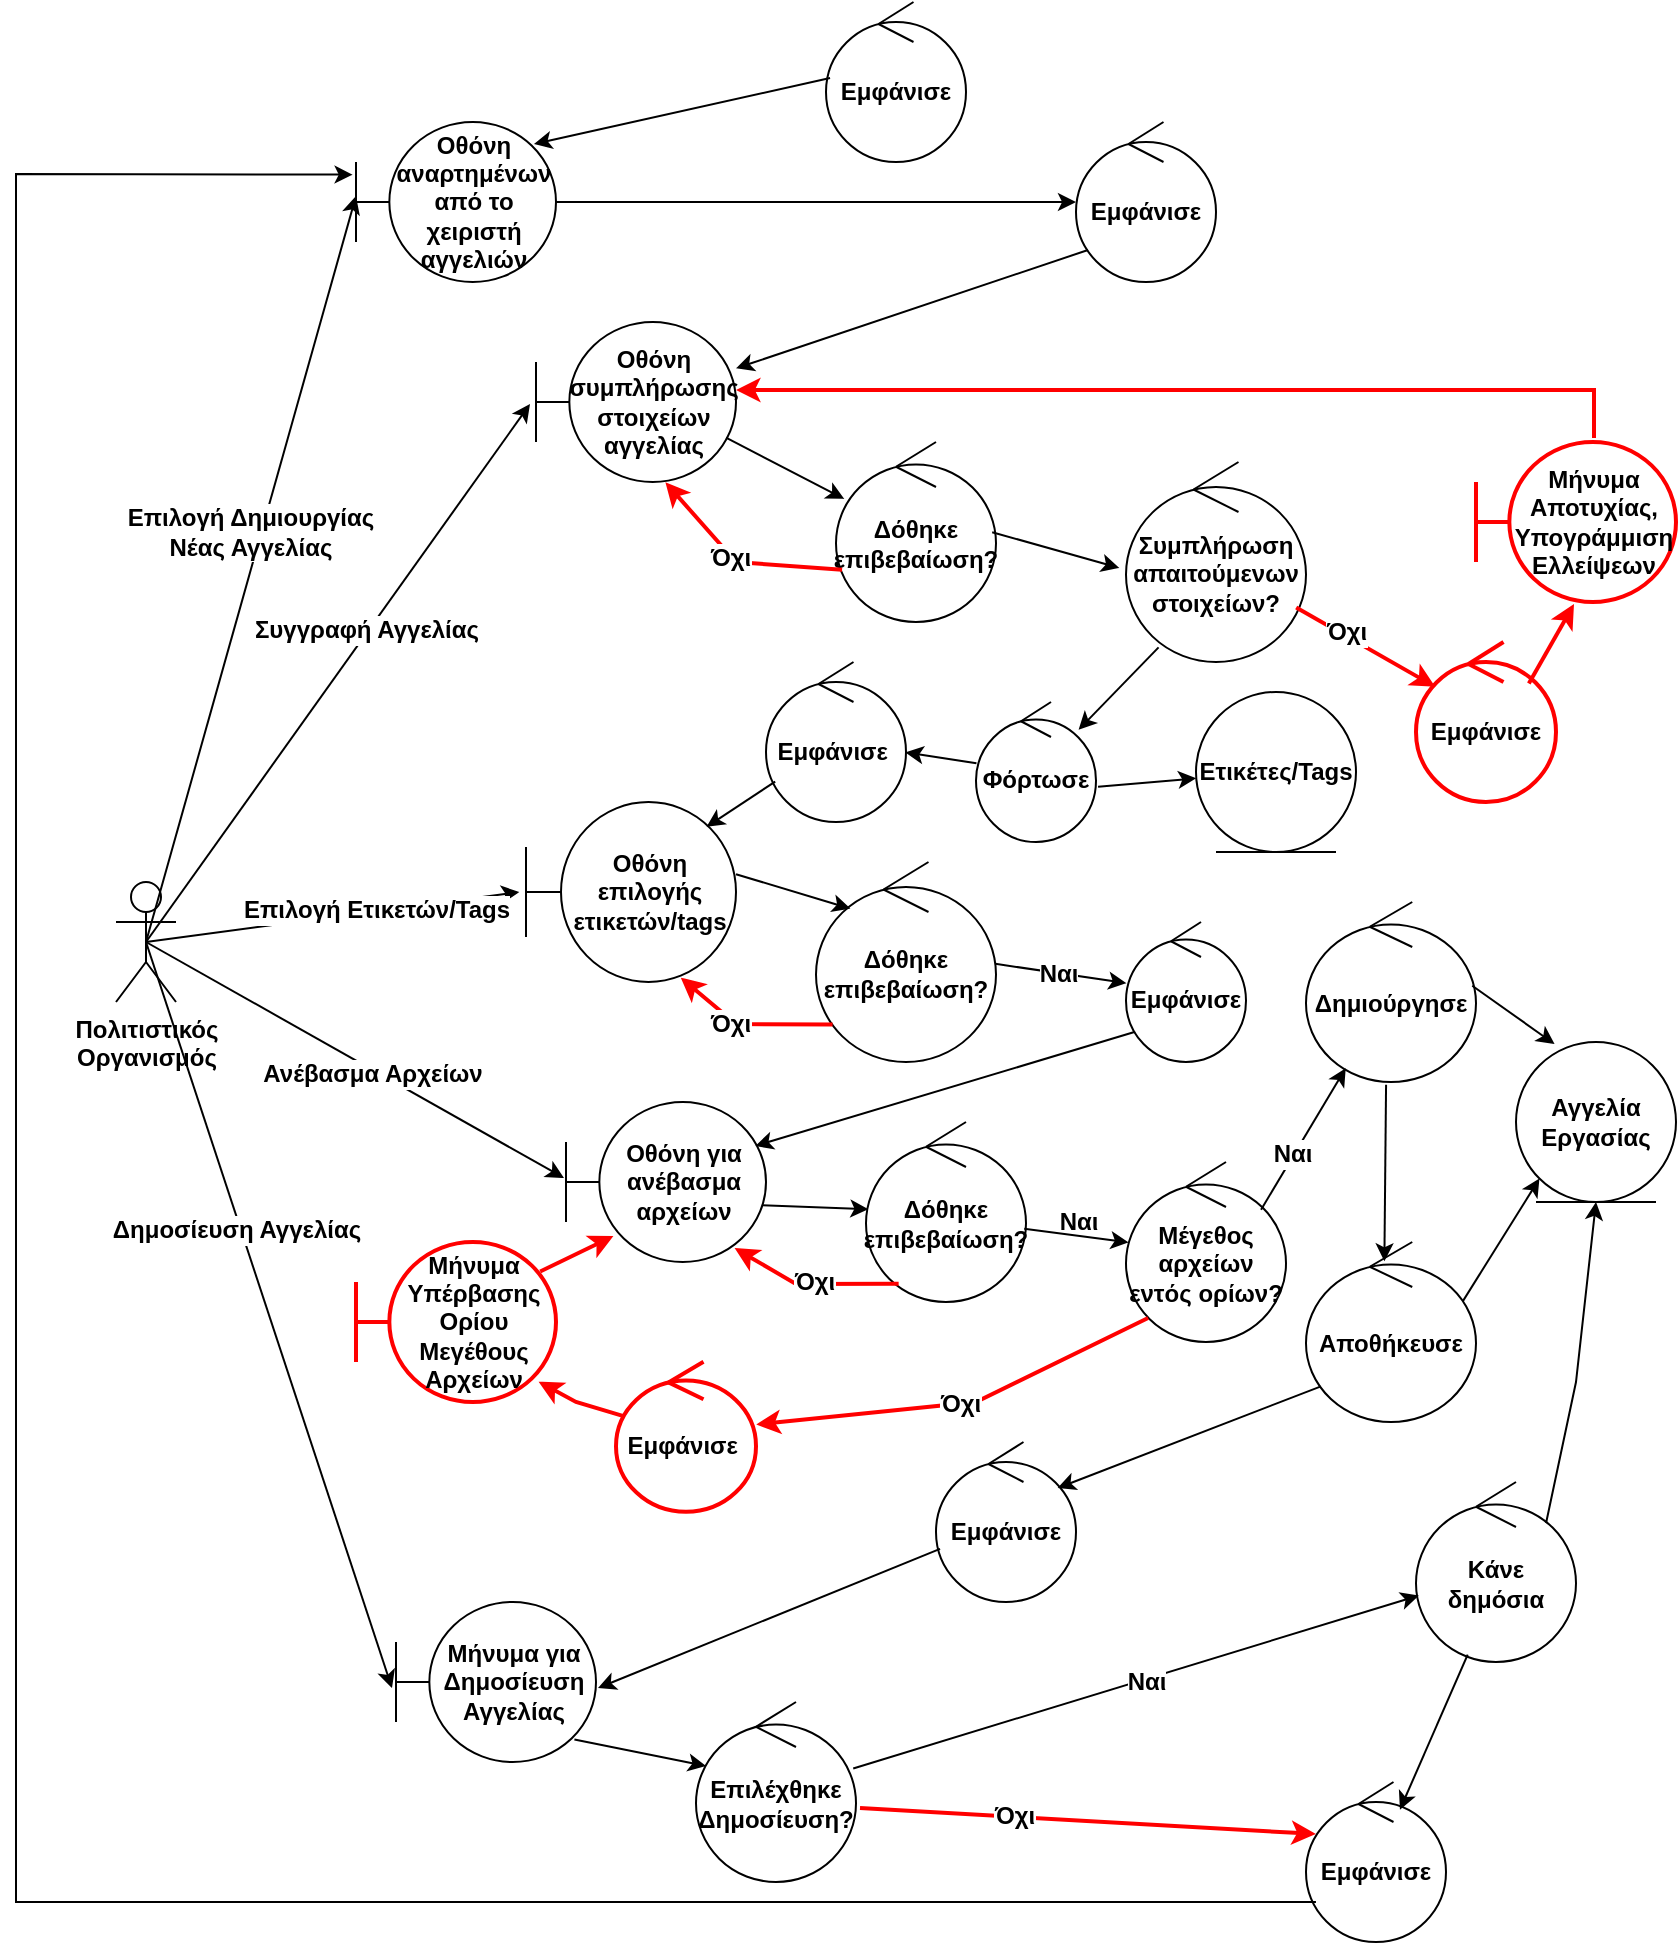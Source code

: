<mxfile version="21.2.7" type="device">
  <diagram name="Page-1" id="hE9ssMhjJrDO1SPnjomx">
    <mxGraphModel dx="1687" dy="899" grid="1" gridSize="10" guides="1" tooltips="1" connect="1" arrows="1" fold="1" page="1" pageScale="1" pageWidth="850" pageHeight="1100" math="0" shadow="0">
      <root>
        <mxCell id="0" />
        <mxCell id="1" parent="0" />
        <mxCell id="BGifTTCd_8eWKmfKLKCY-4" value="Πολιτιστικός &lt;br&gt;Οργανισμός" style="shape=umlActor;verticalLabelPosition=bottom;verticalAlign=top;html=1;outlineConnect=0;rounded=1;labelBackgroundColor=default;fontStyle=1;labelBorderColor=none;" parent="1" vertex="1">
          <mxGeometry x="59" y="450" width="30" height="60" as="geometry" />
        </mxCell>
        <mxCell id="BGifTTCd_8eWKmfKLKCY-9" value="Οθόνη αναρτημένων από το χειριστή αγγελιών" style="shape=umlBoundary;whiteSpace=wrap;html=1;rounded=1;labelBackgroundColor=none;fontStyle=1;labelBorderColor=none;" parent="1" vertex="1">
          <mxGeometry x="179" y="70" width="100" height="80" as="geometry" />
        </mxCell>
        <mxCell id="BGifTTCd_8eWKmfKLKCY-11" value="" style="endArrow=classic;html=1;rounded=1;exitX=0.5;exitY=0.5;exitDx=0;exitDy=0;exitPerimeter=0;entryX=0;entryY=0.463;entryDx=0;entryDy=0;entryPerimeter=0;labelBackgroundColor=none;fontColor=default;fontStyle=1;labelBorderColor=none;" parent="1" source="BGifTTCd_8eWKmfKLKCY-4" target="BGifTTCd_8eWKmfKLKCY-9" edge="1">
          <mxGeometry width="50" height="50" relative="1" as="geometry">
            <mxPoint x="679" y="350" as="sourcePoint" />
            <mxPoint x="729" y="300" as="targetPoint" />
          </mxGeometry>
        </mxCell>
        <mxCell id="BGifTTCd_8eWKmfKLKCY-17" value="&lt;span style=&quot;font-size: 12px;&quot;&gt;Επιλογή Δημιουργίας&lt;br&gt;Νέας Αγγελίας&lt;br&gt;&lt;/span&gt;" style="edgeLabel;html=1;align=center;verticalAlign=middle;resizable=0;points=[];rounded=1;labelBackgroundColor=default;fontStyle=1;labelBorderColor=none;" parent="BGifTTCd_8eWKmfKLKCY-11" vertex="1" connectable="0">
          <mxGeometry x="0.135" y="2" relative="1" as="geometry">
            <mxPoint x="-6" y="7" as="offset" />
          </mxGeometry>
        </mxCell>
        <mxCell id="BGifTTCd_8eWKmfKLKCY-12" value="Εμφάνισε" style="ellipse;shape=umlControl;whiteSpace=wrap;html=1;rounded=1;labelBackgroundColor=none;fontStyle=1;labelBorderColor=none;" parent="1" vertex="1">
          <mxGeometry x="414" y="10" width="70" height="80" as="geometry" />
        </mxCell>
        <mxCell id="BGifTTCd_8eWKmfKLKCY-13" value="" style="endArrow=classic;html=1;rounded=1;exitX=0.029;exitY=0.475;exitDx=0;exitDy=0;exitPerimeter=0;labelBackgroundColor=none;fontColor=default;fontStyle=1;labelBorderColor=none;entryX=0.89;entryY=0.138;entryDx=0;entryDy=0;entryPerimeter=0;" parent="1" source="BGifTTCd_8eWKmfKLKCY-12" edge="1" target="BGifTTCd_8eWKmfKLKCY-9">
          <mxGeometry width="50" height="50" relative="1" as="geometry">
            <mxPoint x="819" y="390" as="sourcePoint" />
            <mxPoint x="419" y="110" as="targetPoint" />
          </mxGeometry>
        </mxCell>
        <mxCell id="BGifTTCd_8eWKmfKLKCY-18" value="Εμφάνισε" style="ellipse;shape=umlControl;whiteSpace=wrap;html=1;rounded=1;labelBackgroundColor=none;fontStyle=1;labelBorderColor=none;" parent="1" vertex="1">
          <mxGeometry x="539" y="70" width="70" height="80" as="geometry" />
        </mxCell>
        <mxCell id="BGifTTCd_8eWKmfKLKCY-19" value="" style="endArrow=classic;html=1;rounded=1;labelBackgroundColor=none;fontColor=default;fontStyle=1;labelBorderColor=none;" parent="1" source="BGifTTCd_8eWKmfKLKCY-9" target="BGifTTCd_8eWKmfKLKCY-18" edge="1">
          <mxGeometry width="50" height="50" relative="1" as="geometry">
            <mxPoint x="749" y="360" as="sourcePoint" />
            <mxPoint x="799" y="310" as="targetPoint" />
          </mxGeometry>
        </mxCell>
        <mxCell id="BGifTTCd_8eWKmfKLKCY-20" value="Οθόνη συμπλήρωσης στοιχείων αγγελίας" style="shape=umlBoundary;whiteSpace=wrap;html=1;rounded=1;labelBackgroundColor=none;fontStyle=1;labelBorderColor=none;" parent="1" vertex="1">
          <mxGeometry x="269" y="170" width="100" height="80" as="geometry" />
        </mxCell>
        <mxCell id="BGifTTCd_8eWKmfKLKCY-21" value="" style="endArrow=classic;html=1;rounded=1;exitX=0.086;exitY=0.8;exitDx=0;exitDy=0;exitPerimeter=0;labelBackgroundColor=none;fontColor=default;fontStyle=1;labelBorderColor=none;" parent="1" source="BGifTTCd_8eWKmfKLKCY-18" target="BGifTTCd_8eWKmfKLKCY-20" edge="1">
          <mxGeometry width="50" height="50" relative="1" as="geometry">
            <mxPoint x="689" y="340" as="sourcePoint" />
            <mxPoint x="739" y="290" as="targetPoint" />
          </mxGeometry>
        </mxCell>
        <mxCell id="BGifTTCd_8eWKmfKLKCY-23" value="" style="endArrow=classic;html=1;rounded=1;exitX=0.5;exitY=0.5;exitDx=0;exitDy=0;exitPerimeter=0;entryX=-0.03;entryY=0.513;entryDx=0;entryDy=0;entryPerimeter=0;labelBackgroundColor=none;fontColor=default;fontStyle=1;labelBorderColor=none;" parent="1" source="BGifTTCd_8eWKmfKLKCY-4" target="BGifTTCd_8eWKmfKLKCY-20" edge="1">
          <mxGeometry width="50" height="50" relative="1" as="geometry">
            <mxPoint x="689" y="340" as="sourcePoint" />
            <mxPoint x="739" y="290" as="targetPoint" />
          </mxGeometry>
        </mxCell>
        <mxCell id="BGifTTCd_8eWKmfKLKCY-24" value="&lt;font style=&quot;font-size: 12px;&quot;&gt;Συγγραφή Αγγελίας&lt;/font&gt;" style="edgeLabel;html=1;align=center;verticalAlign=middle;resizable=0;points=[];rounded=1;labelBackgroundColor=default;fontStyle=1;labelBorderColor=none;" parent="BGifTTCd_8eWKmfKLKCY-23" vertex="1" connectable="0">
          <mxGeometry x="0.157" y="2" relative="1" as="geometry">
            <mxPoint as="offset" />
          </mxGeometry>
        </mxCell>
        <mxCell id="BGifTTCd_8eWKmfKLKCY-26" value="Οθόνη επιλογής ετικετών/tags" style="shape=umlBoundary;whiteSpace=wrap;html=1;rounded=1;labelBackgroundColor=none;fontStyle=1;labelBorderColor=none;" parent="1" vertex="1">
          <mxGeometry x="264" y="410" width="105" height="90" as="geometry" />
        </mxCell>
        <mxCell id="BGifTTCd_8eWKmfKLKCY-28" value="" style="endArrow=classic;html=1;rounded=1;labelBackgroundColor=none;fontColor=default;fontStyle=1;labelBorderColor=none;entryX=0.855;entryY=0.198;entryDx=0;entryDy=0;entryPerimeter=0;exitX=0.181;exitY=0.927;exitDx=0;exitDy=0;exitPerimeter=0;" parent="1" source="BGifTTCd_8eWKmfKLKCY-31" target="zKwYNfhKX217E5rTL9SB-1" edge="1">
          <mxGeometry width="50" height="50" relative="1" as="geometry">
            <mxPoint x="629" y="340" as="sourcePoint" />
            <mxPoint x="589" y="300" as="targetPoint" />
          </mxGeometry>
        </mxCell>
        <mxCell id="BGifTTCd_8eWKmfKLKCY-29" value="" style="endArrow=classic;html=1;rounded=1;entryX=-0.032;entryY=0.5;entryDx=0;entryDy=0;entryPerimeter=0;exitX=0.5;exitY=0.5;exitDx=0;exitDy=0;exitPerimeter=0;labelBackgroundColor=none;fontColor=default;fontStyle=1;labelBorderColor=none;" parent="1" source="BGifTTCd_8eWKmfKLKCY-4" target="BGifTTCd_8eWKmfKLKCY-26" edge="1">
          <mxGeometry width="50" height="50" relative="1" as="geometry">
            <mxPoint x="369" y="550" as="sourcePoint" />
            <mxPoint x="419" y="500" as="targetPoint" />
          </mxGeometry>
        </mxCell>
        <mxCell id="BGifTTCd_8eWKmfKLKCY-30" value="&lt;font style=&quot;font-size: 12px;&quot;&gt;Επιλογή Ετικετών/Tags&lt;/font&gt;" style="edgeLabel;html=1;align=center;verticalAlign=middle;resizable=0;points=[];rounded=1;labelBackgroundColor=default;fontStyle=1;labelBorderColor=none;" parent="BGifTTCd_8eWKmfKLKCY-29" vertex="1" connectable="0">
          <mxGeometry x="0.233" y="1" relative="1" as="geometry">
            <mxPoint as="offset" />
          </mxGeometry>
        </mxCell>
        <mxCell id="BGifTTCd_8eWKmfKLKCY-31" value="Συμπλήρωση απαιτούμενων στοιχείων?" style="ellipse;shape=umlControl;whiteSpace=wrap;html=1;rounded=1;labelBackgroundColor=none;fontStyle=1;labelBorderColor=none;" parent="1" vertex="1">
          <mxGeometry x="564" y="240" width="90" height="100" as="geometry" />
        </mxCell>
        <mxCell id="BGifTTCd_8eWKmfKLKCY-33" value="Οθόνη για ανέβασμα αρχείων" style="shape=umlBoundary;whiteSpace=wrap;html=1;rounded=1;labelBackgroundColor=none;fontStyle=1;labelBorderColor=none;" parent="1" vertex="1">
          <mxGeometry x="284" y="560" width="100" height="80" as="geometry" />
        </mxCell>
        <mxCell id="BGifTTCd_8eWKmfKLKCY-34" value="" style="endArrow=classic;html=1;rounded=1;labelBackgroundColor=none;fontColor=default;fontStyle=1;labelBorderColor=none;exitX=0.996;exitY=0.509;exitDx=0;exitDy=0;exitPerimeter=0;" parent="1" source="7gwhC9eJO-pZnRwxFZpX-6" target="BGifTTCd_8eWKmfKLKCY-38" edge="1">
          <mxGeometry width="50" height="50" relative="1" as="geometry">
            <mxPoint x="629" y="480" as="sourcePoint" />
            <mxPoint x="509" y="480" as="targetPoint" />
          </mxGeometry>
        </mxCell>
        <mxCell id="BGifTTCd_8eWKmfKLKCY-35" value="&lt;font style=&quot;font-size: 12px;&quot;&gt;Ναι&lt;/font&gt;" style="edgeLabel;html=1;align=center;verticalAlign=middle;resizable=0;points=[];rounded=1;labelBackgroundColor=default;fontStyle=1;labelBorderColor=none;" parent="BGifTTCd_8eWKmfKLKCY-34" vertex="1" connectable="0">
          <mxGeometry x="-0.283" y="-2" relative="1" as="geometry">
            <mxPoint x="8" y="-1" as="offset" />
          </mxGeometry>
        </mxCell>
        <mxCell id="BGifTTCd_8eWKmfKLKCY-36" value="" style="endArrow=classic;html=1;rounded=1;entryX=-0.01;entryY=0.475;entryDx=0;entryDy=0;entryPerimeter=0;exitX=0.5;exitY=0.5;exitDx=0;exitDy=0;exitPerimeter=0;labelBackgroundColor=none;fontColor=default;fontStyle=1;labelBorderColor=none;" parent="1" source="BGifTTCd_8eWKmfKLKCY-4" target="BGifTTCd_8eWKmfKLKCY-33" edge="1">
          <mxGeometry width="50" height="50" relative="1" as="geometry">
            <mxPoint x="79" y="370" as="sourcePoint" />
            <mxPoint x="419" y="380" as="targetPoint" />
          </mxGeometry>
        </mxCell>
        <mxCell id="BGifTTCd_8eWKmfKLKCY-37" value="&lt;font style=&quot;font-size: 12px;&quot;&gt;Ανέβασμα Αρχείων&lt;/font&gt;" style="edgeLabel;html=1;align=center;verticalAlign=middle;resizable=0;points=[];rounded=1;labelBackgroundColor=default;fontStyle=1;labelBorderColor=none;" parent="BGifTTCd_8eWKmfKLKCY-36" vertex="1" connectable="0">
          <mxGeometry x="0.092" y="-2" relative="1" as="geometry">
            <mxPoint as="offset" />
          </mxGeometry>
        </mxCell>
        <mxCell id="BGifTTCd_8eWKmfKLKCY-38" value="Εμφάνισε" style="ellipse;shape=umlControl;whiteSpace=wrap;html=1;rounded=1;labelBackgroundColor=none;fontStyle=1;labelBorderColor=none;" parent="1" vertex="1">
          <mxGeometry x="564" y="470" width="60" height="70" as="geometry" />
        </mxCell>
        <mxCell id="BGifTTCd_8eWKmfKLKCY-39" value="" style="endArrow=classic;html=1;rounded=1;exitX=0.077;exitY=0.784;exitDx=0;exitDy=0;exitPerimeter=0;entryX=0.946;entryY=0.275;entryDx=0;entryDy=0;entryPerimeter=0;labelBackgroundColor=none;fontColor=default;fontStyle=1;labelBorderColor=none;" parent="1" source="BGifTTCd_8eWKmfKLKCY-38" target="BGifTTCd_8eWKmfKLKCY-33" edge="1">
          <mxGeometry width="50" height="50" relative="1" as="geometry">
            <mxPoint x="369" y="440" as="sourcePoint" />
            <mxPoint x="419" y="390" as="targetPoint" />
          </mxGeometry>
        </mxCell>
        <mxCell id="BGifTTCd_8eWKmfKLKCY-40" value="Εμφάνισε&amp;nbsp;" style="ellipse;shape=umlControl;whiteSpace=wrap;html=1;rounded=1;labelBackgroundColor=none;fontStyle=1;labelBorderColor=none;" parent="1" vertex="1">
          <mxGeometry x="384" y="340" width="70" height="80" as="geometry" />
        </mxCell>
        <mxCell id="BGifTTCd_8eWKmfKLKCY-41" value="" style="endArrow=classic;html=1;rounded=1;entryX=0.86;entryY=0.138;entryDx=0;entryDy=0;entryPerimeter=0;labelBackgroundColor=none;fontColor=default;fontStyle=1;labelBorderColor=none;" parent="1" source="BGifTTCd_8eWKmfKLKCY-40" target="BGifTTCd_8eWKmfKLKCY-26" edge="1">
          <mxGeometry width="50" height="50" relative="1" as="geometry">
            <mxPoint x="369" y="440" as="sourcePoint" />
            <mxPoint x="419" y="390" as="targetPoint" />
          </mxGeometry>
        </mxCell>
        <mxCell id="BGifTTCd_8eWKmfKLKCY-42" value="Μέγεθος αρχείων εντός ορίων?" style="ellipse;shape=umlControl;whiteSpace=wrap;html=1;rounded=1;labelBackgroundColor=none;fontStyle=1;labelBorderColor=none;" parent="1" vertex="1">
          <mxGeometry x="564" y="590" width="80" height="90" as="geometry" />
        </mxCell>
        <mxCell id="BGifTTCd_8eWKmfKLKCY-44" value="" style="endArrow=classic;html=1;rounded=1;exitX=0.981;exitY=0.645;exitDx=0;exitDy=0;exitPerimeter=0;labelBackgroundColor=none;fontColor=default;fontStyle=1;labelBorderColor=none;entryX=0.015;entryY=0.485;entryDx=0;entryDy=0;entryPerimeter=0;" parent="1" source="BGifTTCd_8eWKmfKLKCY-33" target="7gwhC9eJO-pZnRwxFZpX-12" edge="1">
          <mxGeometry width="50" height="50" relative="1" as="geometry">
            <mxPoint x="369" y="520" as="sourcePoint" />
            <mxPoint x="435" y="609" as="targetPoint" />
          </mxGeometry>
        </mxCell>
        <mxCell id="BGifTTCd_8eWKmfKLKCY-46" value="&lt;font style=&quot;font-size: 12px;&quot;&gt;Αγγελία Εργασίας&lt;/font&gt;" style="ellipse;shape=umlEntity;whiteSpace=wrap;html=1;fontFamily=Helvetica;fontSize=11;rounded=1;labelBackgroundColor=none;fontStyle=1;labelBorderColor=none;" parent="1" vertex="1">
          <mxGeometry x="759" y="530" width="80" height="80" as="geometry" />
        </mxCell>
        <mxCell id="BGifTTCd_8eWKmfKLKCY-47" value="" style="endArrow=classic;html=1;rounded=1;exitX=0.471;exitY=1.015;exitDx=0;exitDy=0;exitPerimeter=0;labelBackgroundColor=none;fontColor=default;fontStyle=1;labelBorderColor=none;entryX=0.461;entryY=0.107;entryDx=0;entryDy=0;entryPerimeter=0;" parent="1" source="BGifTTCd_8eWKmfKLKCY-49" target="7gwhC9eJO-pZnRwxFZpX-19" edge="1">
          <mxGeometry width="50" height="50" relative="1" as="geometry">
            <mxPoint x="634" y="655" as="sourcePoint" />
            <mxPoint x="737" y="650" as="targetPoint" />
          </mxGeometry>
        </mxCell>
        <mxCell id="BGifTTCd_8eWKmfKLKCY-49" value="Δημιούργησε" style="ellipse;shape=umlControl;whiteSpace=wrap;html=1;rounded=1;labelBackgroundColor=none;fontStyle=1;labelBorderColor=none;" parent="1" vertex="1">
          <mxGeometry x="654" y="460" width="85" height="90" as="geometry" />
        </mxCell>
        <mxCell id="BGifTTCd_8eWKmfKLKCY-50" value="" style="endArrow=classic;html=1;rounded=1;exitX=0.844;exitY=0.265;exitDx=0;exitDy=0;exitPerimeter=0;labelBackgroundColor=none;fontColor=default;fontStyle=1;labelBorderColor=none;" parent="1" source="BGifTTCd_8eWKmfKLKCY-42" target="BGifTTCd_8eWKmfKLKCY-49" edge="1">
          <mxGeometry width="50" height="50" relative="1" as="geometry">
            <mxPoint x="697.37" y="600" as="sourcePoint" />
            <mxPoint x="747.37" y="550" as="targetPoint" />
          </mxGeometry>
        </mxCell>
        <mxCell id="BGifTTCd_8eWKmfKLKCY-51" value="Εμφάνισε" style="ellipse;shape=umlControl;whiteSpace=wrap;html=1;rounded=1;labelBackgroundColor=none;fontStyle=1;labelBorderColor=none;" parent="1" vertex="1">
          <mxGeometry x="469" y="730" width="70" height="80" as="geometry" />
        </mxCell>
        <mxCell id="BGifTTCd_8eWKmfKLKCY-52" value="Μήνυμα για Δημοσίευση Αγγελίας" style="shape=umlBoundary;whiteSpace=wrap;html=1;rounded=1;labelBackgroundColor=none;fontStyle=1;labelBorderColor=none;" parent="1" vertex="1">
          <mxGeometry x="199" y="810" width="100" height="80" as="geometry" />
        </mxCell>
        <mxCell id="BGifTTCd_8eWKmfKLKCY-54" value="" style="endArrow=classic;html=1;rounded=1;entryX=1.01;entryY=0.538;entryDx=0;entryDy=0;entryPerimeter=0;labelBackgroundColor=none;fontColor=default;fontStyle=1;labelBorderColor=none;" parent="1" source="BGifTTCd_8eWKmfKLKCY-51" target="BGifTTCd_8eWKmfKLKCY-52" edge="1">
          <mxGeometry width="50" height="50" relative="1" as="geometry">
            <mxPoint x="369" y="750" as="sourcePoint" />
            <mxPoint x="419" y="700" as="targetPoint" />
          </mxGeometry>
        </mxCell>
        <mxCell id="BGifTTCd_8eWKmfKLKCY-55" value="" style="endArrow=classic;html=1;rounded=1;exitX=0.5;exitY=0.5;exitDx=0;exitDy=0;exitPerimeter=0;entryX=-0.02;entryY=0.538;entryDx=0;entryDy=0;entryPerimeter=0;labelBackgroundColor=none;fontColor=default;fontStyle=1;labelBorderColor=none;" parent="1" source="BGifTTCd_8eWKmfKLKCY-4" target="BGifTTCd_8eWKmfKLKCY-52" edge="1">
          <mxGeometry width="50" height="50" relative="1" as="geometry">
            <mxPoint x="369" y="700" as="sourcePoint" />
            <mxPoint x="419" y="650" as="targetPoint" />
          </mxGeometry>
        </mxCell>
        <mxCell id="BGifTTCd_8eWKmfKLKCY-56" value="&lt;font style=&quot;font-size: 12px;&quot;&gt;Δημοσίευση Αγγελίας&lt;/font&gt;" style="edgeLabel;html=1;align=center;verticalAlign=middle;resizable=0;points=[];rounded=1;labelBackgroundColor=default;fontStyle=1;labelBorderColor=none;" parent="BGifTTCd_8eWKmfKLKCY-55" vertex="1" connectable="0">
          <mxGeometry x="0.157" y="-2" relative="1" as="geometry">
            <mxPoint x="-24" y="-72" as="offset" />
          </mxGeometry>
        </mxCell>
        <mxCell id="BGifTTCd_8eWKmfKLKCY-57" value="Επιλέχθηκε Δημοσίευση?" style="ellipse;shape=umlControl;whiteSpace=wrap;html=1;rounded=1;labelBackgroundColor=none;fontStyle=1;labelBorderColor=none;" parent="1" vertex="1">
          <mxGeometry x="349" y="860" width="80" height="90" as="geometry" />
        </mxCell>
        <mxCell id="BGifTTCd_8eWKmfKLKCY-58" value="" style="endArrow=classic;html=1;rounded=1;exitX=0.892;exitY=0.86;exitDx=0;exitDy=0;exitPerimeter=0;entryX=0.063;entryY=0.356;entryDx=0;entryDy=0;entryPerimeter=0;labelBackgroundColor=none;fontColor=default;fontStyle=1;labelBorderColor=none;" parent="1" source="BGifTTCd_8eWKmfKLKCY-52" target="BGifTTCd_8eWKmfKLKCY-57" edge="1">
          <mxGeometry width="50" height="50" relative="1" as="geometry">
            <mxPoint x="369" y="840" as="sourcePoint" />
            <mxPoint x="419" y="790" as="targetPoint" />
          </mxGeometry>
        </mxCell>
        <mxCell id="BGifTTCd_8eWKmfKLKCY-59" value="Κάνε δημόσια" style="ellipse;shape=umlControl;whiteSpace=wrap;html=1;rounded=1;labelBackgroundColor=none;fontStyle=1;labelBorderColor=none;" parent="1" vertex="1">
          <mxGeometry x="709" y="750" width="80" height="90" as="geometry" />
        </mxCell>
        <mxCell id="BGifTTCd_8eWKmfKLKCY-60" value="" style="endArrow=classic;html=1;rounded=1;labelBackgroundColor=none;fontColor=default;fontStyle=1;labelBorderColor=none;" parent="1" source="BGifTTCd_8eWKmfKLKCY-57" target="BGifTTCd_8eWKmfKLKCY-59" edge="1">
          <mxGeometry width="50" height="50" relative="1" as="geometry">
            <mxPoint x="369" y="820" as="sourcePoint" />
            <mxPoint x="419" y="770" as="targetPoint" />
          </mxGeometry>
        </mxCell>
        <mxCell id="BGifTTCd_8eWKmfKLKCY-62" value="&lt;font style=&quot;font-size: 12px;&quot;&gt;Ναι&lt;/font&gt;" style="edgeLabel;html=1;align=center;verticalAlign=middle;resizable=0;points=[];rounded=1;labelBackgroundColor=default;fontStyle=1;labelBorderColor=none;" parent="BGifTTCd_8eWKmfKLKCY-60" vertex="1" connectable="0">
          <mxGeometry x="-0.491" relative="1" as="geometry">
            <mxPoint x="74" y="-21" as="offset" />
          </mxGeometry>
        </mxCell>
        <mxCell id="BGifTTCd_8eWKmfKLKCY-64" value="Εμφάνισε" style="ellipse;shape=umlControl;whiteSpace=wrap;html=1;rounded=1;labelBackgroundColor=none;fontStyle=1;labelBorderColor=none;" parent="1" vertex="1">
          <mxGeometry x="654" y="900" width="70" height="80" as="geometry" />
        </mxCell>
        <mxCell id="BGifTTCd_8eWKmfKLKCY-65" value="" style="endArrow=classic;html=1;rounded=1;exitX=0.323;exitY=0.959;exitDx=0;exitDy=0;exitPerimeter=0;labelBackgroundColor=none;fontColor=default;fontStyle=1;labelBorderColor=none;entryX=0.671;entryY=0.173;entryDx=0;entryDy=0;entryPerimeter=0;" parent="1" source="BGifTTCd_8eWKmfKLKCY-59" target="BGifTTCd_8eWKmfKLKCY-64" edge="1">
          <mxGeometry width="50" height="50" relative="1" as="geometry">
            <mxPoint x="369" y="930" as="sourcePoint" />
            <mxPoint x="419" y="880" as="targetPoint" />
          </mxGeometry>
        </mxCell>
        <mxCell id="BGifTTCd_8eWKmfKLKCY-68" value="Εμφάνισε" style="ellipse;shape=umlControl;whiteSpace=wrap;html=1;rounded=1;labelBackgroundColor=none;fontStyle=1;labelBorderColor=none;strokeColor=#FF0000;strokeWidth=2;" parent="1" vertex="1">
          <mxGeometry x="709" y="330" width="70" height="80" as="geometry" />
        </mxCell>
        <mxCell id="BGifTTCd_8eWKmfKLKCY-73" style="edgeStyle=orthogonalEdgeStyle;rounded=0;orthogonalLoop=1;jettySize=auto;html=1;entryX=1;entryY=0.425;entryDx=0;entryDy=0;entryPerimeter=0;strokeWidth=2;labelBackgroundColor=none;fontColor=default;fontStyle=1;labelBorderColor=none;exitX=0.59;exitY=-0.025;exitDx=0;exitDy=0;exitPerimeter=0;strokeColor=#FF0000;" parent="1" source="BGifTTCd_8eWKmfKLKCY-69" target="BGifTTCd_8eWKmfKLKCY-20" edge="1">
          <mxGeometry relative="1" as="geometry">
            <Array as="points">
              <mxPoint x="798" y="204" />
            </Array>
          </mxGeometry>
        </mxCell>
        <mxCell id="BGifTTCd_8eWKmfKLKCY-69" value="Μήνυμα Αποτυχίας, Υπογράμμιση Ελλείψεων" style="shape=umlBoundary;whiteSpace=wrap;html=1;rounded=1;labelBackgroundColor=none;fontStyle=1;labelBorderColor=none;strokeWidth=2;strokeColor=#FF0000;" parent="1" vertex="1">
          <mxGeometry x="739" y="230" width="100" height="80" as="geometry" />
        </mxCell>
        <mxCell id="BGifTTCd_8eWKmfKLKCY-70" value="" style="endArrow=classic;html=1;rounded=1;entryX=0.137;entryY=0.28;entryDx=0;entryDy=0;entryPerimeter=0;labelBackgroundColor=none;fontColor=default;fontStyle=1;labelBorderColor=none;strokeColor=#FF0000;strokeWidth=2;" parent="1" source="BGifTTCd_8eWKmfKLKCY-31" target="BGifTTCd_8eWKmfKLKCY-68" edge="1">
          <mxGeometry width="50" height="50" relative="1" as="geometry">
            <mxPoint x="723" y="454" as="sourcePoint" />
            <mxPoint x="419" y="410" as="targetPoint" />
          </mxGeometry>
        </mxCell>
        <mxCell id="BGifTTCd_8eWKmfKLKCY-72" value="&lt;font style=&quot;font-size: 12px;&quot;&gt;Όχι&lt;/font&gt;" style="edgeLabel;html=1;align=center;verticalAlign=middle;resizable=0;points=[];rounded=1;labelBackgroundColor=default;fontStyle=1;labelBorderColor=none;" parent="BGifTTCd_8eWKmfKLKCY-70" vertex="1" connectable="0">
          <mxGeometry x="-0.32" y="2" relative="1" as="geometry">
            <mxPoint as="offset" />
          </mxGeometry>
        </mxCell>
        <mxCell id="BGifTTCd_8eWKmfKLKCY-71" value="" style="endArrow=classic;html=1;rounded=1;labelBackgroundColor=none;fontColor=default;fontStyle=1;labelBorderColor=none;strokeColor=#FF0000;strokeWidth=2;exitX=0.806;exitY=0.259;exitDx=0;exitDy=0;exitPerimeter=0;entryX=0.49;entryY=1.013;entryDx=0;entryDy=0;entryPerimeter=0;" parent="1" source="BGifTTCd_8eWKmfKLKCY-68" target="BGifTTCd_8eWKmfKLKCY-69" edge="1">
          <mxGeometry width="50" height="50" relative="1" as="geometry">
            <mxPoint x="369" y="460" as="sourcePoint" />
            <mxPoint x="739" y="570" as="targetPoint" />
          </mxGeometry>
        </mxCell>
        <mxCell id="BGifTTCd_8eWKmfKLKCY-75" value="&lt;font style=&quot;font-size: 12px;&quot;&gt;Ναι&lt;/font&gt;" style="edgeLabel;html=1;align=center;verticalAlign=middle;resizable=0;points=[];rounded=1;labelBackgroundColor=default;fontStyle=1;labelBorderColor=none;" parent="1" vertex="1" connectable="0">
          <mxGeometry x="618.996" y="477.999" as="geometry">
            <mxPoint x="-79" y="142" as="offset" />
          </mxGeometry>
        </mxCell>
        <mxCell id="BGifTTCd_8eWKmfKLKCY-76" value="Εμφάνισε&amp;nbsp;" style="ellipse;shape=umlControl;whiteSpace=wrap;html=1;rounded=1;labelBackgroundColor=none;fontStyle=1;labelBorderColor=none;strokeColor=#FF0000;strokeWidth=2;" parent="1" vertex="1">
          <mxGeometry x="309" y="689.9" width="70" height="75" as="geometry" />
        </mxCell>
        <mxCell id="BGifTTCd_8eWKmfKLKCY-78" value="" style="endArrow=classic;html=1;rounded=0;hachureGap=4;fontFamily=Architects Daughter;fontSource=https%3A%2F%2Ffonts.googleapis.com%2Fcss%3Ffamily%3DArchitects%2BDaughter;fontSize=16;exitX=0.138;exitY=0.867;exitDx=0;exitDy=0;exitPerimeter=0;strokeColor=#FF0000;strokeWidth=2;entryX=1.002;entryY=0.418;entryDx=0;entryDy=0;entryPerimeter=0;" parent="1" source="BGifTTCd_8eWKmfKLKCY-42" target="BGifTTCd_8eWKmfKLKCY-76" edge="1">
          <mxGeometry width="50" height="50" relative="1" as="geometry">
            <mxPoint x="289" y="750" as="sourcePoint" />
            <mxPoint x="479" y="720" as="targetPoint" />
            <Array as="points">
              <mxPoint x="489" y="710" />
            </Array>
          </mxGeometry>
        </mxCell>
        <mxCell id="BGifTTCd_8eWKmfKLKCY-80" value="&lt;font face=&quot;Helvetica&quot; style=&quot;font-size: 12px;&quot;&gt;Όχι&lt;/font&gt;" style="edgeLabel;html=1;align=center;verticalAlign=middle;resizable=0;points=[];fontSize=20;fontFamily=Architects Daughter;fontStyle=1" parent="BGifTTCd_8eWKmfKLKCY-78" vertex="1" connectable="0">
          <mxGeometry x="-0.455" y="3" relative="1" as="geometry">
            <mxPoint x="-45" y="12" as="offset" />
          </mxGeometry>
        </mxCell>
        <mxCell id="BGifTTCd_8eWKmfKLKCY-84" value="" style="endArrow=classic;html=1;rounded=0;hachureGap=4;fontFamily=Architects Daughter;fontSource=https%3A%2F%2Ffonts.googleapis.com%2Fcss%3Ffamily%3DArchitects%2BDaughter;fontSize=16;exitX=1.025;exitY=0.589;exitDx=0;exitDy=0;exitPerimeter=0;fontStyle=1;strokeColor=#FF0000;strokeWidth=2;entryX=0.071;entryY=0.325;entryDx=0;entryDy=0;entryPerimeter=0;" parent="1" source="BGifTTCd_8eWKmfKLKCY-57" target="BGifTTCd_8eWKmfKLKCY-64" edge="1">
          <mxGeometry width="50" height="50" relative="1" as="geometry">
            <mxPoint x="289" y="950" as="sourcePoint" />
            <mxPoint x="490" y="1042.03" as="targetPoint" />
          </mxGeometry>
        </mxCell>
        <mxCell id="BGifTTCd_8eWKmfKLKCY-85" value="&lt;font face=&quot;Helvetica&quot; style=&quot;font-size: 12px;&quot;&gt;Όχι&lt;/font&gt;" style="edgeLabel;html=1;align=center;verticalAlign=middle;resizable=0;points=[];fontSize=20;fontFamily=Architects Daughter;fontStyle=1" parent="BGifTTCd_8eWKmfKLKCY-84" vertex="1" connectable="0">
          <mxGeometry x="-0.38" y="-2" relative="1" as="geometry">
            <mxPoint x="6" y="-5" as="offset" />
          </mxGeometry>
        </mxCell>
        <mxCell id="zKwYNfhKX217E5rTL9SB-1" value="Φόρτωσε" style="ellipse;shape=umlControl;whiteSpace=wrap;html=1;rounded=1;labelBackgroundColor=none;fontStyle=1;labelBorderColor=none;" parent="1" vertex="1">
          <mxGeometry x="489" y="360" width="60" height="70" as="geometry" />
        </mxCell>
        <mxCell id="zKwYNfhKX217E5rTL9SB-2" value="&lt;font style=&quot;font-size: 12px;&quot;&gt;Ετικέτες/Tags&lt;/font&gt;" style="ellipse;shape=umlEntity;whiteSpace=wrap;html=1;fontFamily=Helvetica;fontSize=11;rounded=1;labelBackgroundColor=none;fontStyle=1;labelBorderColor=none;" parent="1" vertex="1">
          <mxGeometry x="599" y="355" width="80" height="80" as="geometry" />
        </mxCell>
        <mxCell id="zKwYNfhKX217E5rTL9SB-3" value="" style="endArrow=classic;html=1;rounded=0;hachureGap=4;fontFamily=Architects Daughter;fontSource=https%3A%2F%2Ffonts.googleapis.com%2Fcss%3Ffamily%3DArchitects%2BDaughter;fontSize=16;exitX=1.017;exitY=0.606;exitDx=0;exitDy=0;exitPerimeter=0;" parent="1" source="zKwYNfhKX217E5rTL9SB-1" target="zKwYNfhKX217E5rTL9SB-2" edge="1">
          <mxGeometry width="50" height="50" relative="1" as="geometry">
            <mxPoint x="409" y="600" as="sourcePoint" />
            <mxPoint x="459" y="550" as="targetPoint" />
          </mxGeometry>
        </mxCell>
        <mxCell id="zKwYNfhKX217E5rTL9SB-4" value="" style="endArrow=classic;html=1;rounded=0;hachureGap=4;fontFamily=Architects Daughter;fontSource=https%3A%2F%2Ffonts.googleapis.com%2Fcss%3Ffamily%3DArchitects%2BDaughter;fontSize=16;" parent="1" source="zKwYNfhKX217E5rTL9SB-1" target="BGifTTCd_8eWKmfKLKCY-40" edge="1">
          <mxGeometry width="50" height="50" relative="1" as="geometry">
            <mxPoint x="569" y="340" as="sourcePoint" />
            <mxPoint x="459" y="550" as="targetPoint" />
          </mxGeometry>
        </mxCell>
        <mxCell id="YW2BGpZsonBWHjUEQiTw-1" value="" style="endArrow=classic;html=1;rounded=0;exitX=0.06;exitY=0.364;exitDx=0;exitDy=0;exitPerimeter=0;strokeColor=#FF0000;strokeWidth=2;entryX=0.913;entryY=0.873;entryDx=0;entryDy=0;entryPerimeter=0;" parent="1" source="BGifTTCd_8eWKmfKLKCY-76" target="7gwhC9eJO-pZnRwxFZpX-17" edge="1">
          <mxGeometry width="50" height="50" relative="1" as="geometry">
            <mxPoint x="409" y="730" as="sourcePoint" />
            <mxPoint x="459" y="680" as="targetPoint" />
            <Array as="points">
              <mxPoint x="289" y="710" />
            </Array>
          </mxGeometry>
        </mxCell>
        <mxCell id="7gwhC9eJO-pZnRwxFZpX-1" value="Δόθηκε επιβεβαίωση?" style="ellipse;shape=umlControl;whiteSpace=wrap;html=1;rounded=1;labelBackgroundColor=none;fontStyle=1;labelBorderColor=none;" vertex="1" parent="1">
          <mxGeometry x="419" y="230" width="80" height="90" as="geometry" />
        </mxCell>
        <mxCell id="7gwhC9eJO-pZnRwxFZpX-2" value="" style="endArrow=classic;html=1;rounded=0;exitX=0.95;exitY=0.723;exitDx=0;exitDy=0;exitPerimeter=0;entryX=0.052;entryY=0.316;entryDx=0;entryDy=0;entryPerimeter=0;" edge="1" parent="1" source="BGifTTCd_8eWKmfKLKCY-20" target="7gwhC9eJO-pZnRwxFZpX-1">
          <mxGeometry width="50" height="50" relative="1" as="geometry">
            <mxPoint x="355" y="254" as="sourcePoint" />
            <mxPoint x="379" y="270" as="targetPoint" />
          </mxGeometry>
        </mxCell>
        <mxCell id="7gwhC9eJO-pZnRwxFZpX-3" value="" style="endArrow=classic;html=1;rounded=0;entryX=0.647;entryY=1.002;entryDx=0;entryDy=0;entryPerimeter=0;exitX=0.038;exitY=0.71;exitDx=0;exitDy=0;exitPerimeter=0;strokeColor=#FF0000;strokeWidth=2;" edge="1" parent="1" source="7gwhC9eJO-pZnRwxFZpX-1" target="BGifTTCd_8eWKmfKLKCY-20">
          <mxGeometry width="50" height="50" relative="1" as="geometry">
            <mxPoint x="449" y="390" as="sourcePoint" />
            <mxPoint x="499" y="340" as="targetPoint" />
            <Array as="points">
              <mxPoint x="369" y="290" />
            </Array>
          </mxGeometry>
        </mxCell>
        <mxCell id="7gwhC9eJO-pZnRwxFZpX-4" value="&lt;font style=&quot;font-size: 12px;&quot;&gt;Όχι&lt;/font&gt;" style="edgeLabel;html=1;align=center;verticalAlign=middle;resizable=0;points=[];rounded=1;labelBackgroundColor=default;fontStyle=1;labelBorderColor=none;" vertex="1" connectable="0" parent="1">
          <mxGeometry x="720.9" y="577.139" as="geometry">
            <mxPoint x="-355" y="-289" as="offset" />
          </mxGeometry>
        </mxCell>
        <mxCell id="7gwhC9eJO-pZnRwxFZpX-5" value="" style="endArrow=classic;html=1;rounded=0;exitX=0.976;exitY=0.501;exitDx=0;exitDy=0;exitPerimeter=0;entryX=-0.037;entryY=0.53;entryDx=0;entryDy=0;entryPerimeter=0;" edge="1" parent="1" source="7gwhC9eJO-pZnRwxFZpX-1" target="BGifTTCd_8eWKmfKLKCY-31">
          <mxGeometry width="50" height="50" relative="1" as="geometry">
            <mxPoint x="379" y="390" as="sourcePoint" />
            <mxPoint x="429" y="340" as="targetPoint" />
          </mxGeometry>
        </mxCell>
        <mxCell id="7gwhC9eJO-pZnRwxFZpX-6" value="Δόθηκε επιβεβαίωση?" style="ellipse;shape=umlControl;whiteSpace=wrap;html=1;rounded=1;labelBackgroundColor=none;fontStyle=1;labelBorderColor=none;" vertex="1" parent="1">
          <mxGeometry x="409" y="440" width="90" height="100" as="geometry" />
        </mxCell>
        <mxCell id="7gwhC9eJO-pZnRwxFZpX-7" value="" style="endArrow=classic;html=1;rounded=0;exitX=1;exitY=0.401;exitDx=0;exitDy=0;exitPerimeter=0;entryX=0.191;entryY=0.233;entryDx=0;entryDy=0;entryPerimeter=0;" edge="1" parent="1" source="BGifTTCd_8eWKmfKLKCY-26" target="7gwhC9eJO-pZnRwxFZpX-6">
          <mxGeometry width="50" height="50" relative="1" as="geometry">
            <mxPoint x="439" y="510" as="sourcePoint" />
            <mxPoint x="489" y="460" as="targetPoint" />
          </mxGeometry>
        </mxCell>
        <mxCell id="7gwhC9eJO-pZnRwxFZpX-8" value="" style="endArrow=classic;html=1;rounded=0;entryX=0.737;entryY=0.976;entryDx=0;entryDy=0;entryPerimeter=0;exitX=0.092;exitY=0.813;exitDx=0;exitDy=0;exitPerimeter=0;strokeWidth=2;strokeColor=#FF0000;" edge="1" parent="1" source="7gwhC9eJO-pZnRwxFZpX-6" target="BGifTTCd_8eWKmfKLKCY-26">
          <mxGeometry width="50" height="50" relative="1" as="geometry">
            <mxPoint x="439" y="510" as="sourcePoint" />
            <mxPoint x="489" y="460" as="targetPoint" />
            <Array as="points">
              <mxPoint x="369" y="521" />
            </Array>
          </mxGeometry>
        </mxCell>
        <mxCell id="7gwhC9eJO-pZnRwxFZpX-9" value="&lt;font style=&quot;font-size: 12px;&quot;&gt;Όχι&lt;/font&gt;" style="edgeLabel;html=1;align=center;verticalAlign=middle;resizable=0;points=[];rounded=1;labelBackgroundColor=default;fontStyle=1;labelBorderColor=none;" vertex="1" connectable="0" parent="1">
          <mxGeometry x="720.9" y="809.999" as="geometry">
            <mxPoint x="-355" y="-289" as="offset" />
          </mxGeometry>
        </mxCell>
        <mxCell id="7gwhC9eJO-pZnRwxFZpX-12" value="Δόθηκε επιβεβαίωση?" style="ellipse;shape=umlControl;whiteSpace=wrap;html=1;rounded=1;labelBackgroundColor=none;fontStyle=1;labelBorderColor=none;" vertex="1" parent="1">
          <mxGeometry x="434" y="570" width="80" height="90" as="geometry" />
        </mxCell>
        <mxCell id="7gwhC9eJO-pZnRwxFZpX-13" value="" style="endArrow=classic;html=1;rounded=0;entryX=0.843;entryY=0.913;entryDx=0;entryDy=0;entryPerimeter=0;exitX=0.204;exitY=0.899;exitDx=0;exitDy=0;exitPerimeter=0;strokeColor=#FF0000;strokeWidth=2;" edge="1" parent="1" source="7gwhC9eJO-pZnRwxFZpX-12" target="BGifTTCd_8eWKmfKLKCY-33">
          <mxGeometry width="50" height="50" relative="1" as="geometry">
            <mxPoint x="439" y="670" as="sourcePoint" />
            <mxPoint x="489" y="620" as="targetPoint" />
            <Array as="points">
              <mxPoint x="399" y="651" />
            </Array>
          </mxGeometry>
        </mxCell>
        <mxCell id="7gwhC9eJO-pZnRwxFZpX-14" value="&lt;font face=&quot;Helvetica&quot; style=&quot;font-size: 12px;&quot;&gt;Όχι&lt;/font&gt;" style="edgeLabel;html=1;align=center;verticalAlign=middle;resizable=0;points=[];fontSize=20;fontFamily=Architects Daughter;fontStyle=1" vertex="1" connectable="0" parent="1">
          <mxGeometry x="574.001" y="689.903" as="geometry">
            <mxPoint x="-166" y="-43" as="offset" />
          </mxGeometry>
        </mxCell>
        <mxCell id="7gwhC9eJO-pZnRwxFZpX-15" value="" style="endArrow=classic;html=1;rounded=0;entryX=0.017;entryY=0.447;entryDx=0;entryDy=0;entryPerimeter=0;exitX=0.989;exitY=0.593;exitDx=0;exitDy=0;exitPerimeter=0;" edge="1" parent="1" source="7gwhC9eJO-pZnRwxFZpX-12" target="BGifTTCd_8eWKmfKLKCY-42">
          <mxGeometry width="50" height="50" relative="1" as="geometry">
            <mxPoint x="439" y="670" as="sourcePoint" />
            <mxPoint x="489" y="620" as="targetPoint" />
          </mxGeometry>
        </mxCell>
        <mxCell id="7gwhC9eJO-pZnRwxFZpX-16" value="&lt;font style=&quot;font-size: 12px;&quot;&gt;Ναι&lt;/font&gt;" style="edgeLabel;html=1;align=center;verticalAlign=middle;resizable=0;points=[];rounded=1;labelBackgroundColor=default;fontStyle=1;labelBorderColor=none;" vertex="1" connectable="0" parent="1">
          <mxGeometry x="498.999" y="499.999" as="geometry">
            <mxPoint x="148" y="86" as="offset" />
          </mxGeometry>
        </mxCell>
        <mxCell id="7gwhC9eJO-pZnRwxFZpX-17" value="Μήνυμα Υπέρβασης Ορίου Μεγέθους Αρχείων" style="shape=umlBoundary;whiteSpace=wrap;html=1;rounded=1;labelBackgroundColor=none;fontStyle=1;labelBorderColor=none;strokeWidth=2;strokeColor=#FF0000;" vertex="1" parent="1">
          <mxGeometry x="179" y="630" width="100" height="80" as="geometry" />
        </mxCell>
        <mxCell id="7gwhC9eJO-pZnRwxFZpX-18" value="" style="endArrow=classic;html=1;rounded=0;entryX=0.237;entryY=0.838;entryDx=0;entryDy=0;entryPerimeter=0;exitX=0.921;exitY=0.184;exitDx=0;exitDy=0;exitPerimeter=0;strokeColor=#FF0000;strokeWidth=2;" edge="1" parent="1" source="7gwhC9eJO-pZnRwxFZpX-17" target="BGifTTCd_8eWKmfKLKCY-33">
          <mxGeometry width="50" height="50" relative="1" as="geometry">
            <mxPoint x="339" y="690" as="sourcePoint" />
            <mxPoint x="389" y="640" as="targetPoint" />
          </mxGeometry>
        </mxCell>
        <mxCell id="7gwhC9eJO-pZnRwxFZpX-19" value="Αποθήκευσε" style="ellipse;shape=umlControl;whiteSpace=wrap;html=1;rounded=1;labelBackgroundColor=none;fontStyle=1;labelBorderColor=none;" vertex="1" parent="1">
          <mxGeometry x="654" y="630" width="85" height="90" as="geometry" />
        </mxCell>
        <mxCell id="7gwhC9eJO-pZnRwxFZpX-20" value="" style="endArrow=classic;html=1;rounded=0;exitX=0.978;exitY=0.465;exitDx=0;exitDy=0;exitPerimeter=0;entryX=0.241;entryY=0.013;entryDx=0;entryDy=0;entryPerimeter=0;" edge="1" parent="1" source="BGifTTCd_8eWKmfKLKCY-49" target="BGifTTCd_8eWKmfKLKCY-46">
          <mxGeometry width="50" height="50" relative="1" as="geometry">
            <mxPoint x="499" y="650" as="sourcePoint" />
            <mxPoint x="549" y="600" as="targetPoint" />
          </mxGeometry>
        </mxCell>
        <mxCell id="7gwhC9eJO-pZnRwxFZpX-21" value="" style="endArrow=classic;html=1;rounded=0;exitX=0.922;exitY=0.33;exitDx=0;exitDy=0;exitPerimeter=0;entryX=0;entryY=1;entryDx=0;entryDy=0;" edge="1" parent="1" source="7gwhC9eJO-pZnRwxFZpX-19" target="BGifTTCd_8eWKmfKLKCY-46">
          <mxGeometry width="50" height="50" relative="1" as="geometry">
            <mxPoint x="777" y="547" as="sourcePoint" />
            <mxPoint x="851" y="570" as="targetPoint" />
          </mxGeometry>
        </mxCell>
        <mxCell id="7gwhC9eJO-pZnRwxFZpX-22" value="" style="endArrow=classic;html=1;rounded=0;exitX=0.088;exitY=0.802;exitDx=0;exitDy=0;exitPerimeter=0;entryX=0.869;entryY=0.288;entryDx=0;entryDy=0;entryPerimeter=0;" edge="1" parent="1" source="7gwhC9eJO-pZnRwxFZpX-19" target="BGifTTCd_8eWKmfKLKCY-51">
          <mxGeometry width="50" height="50" relative="1" as="geometry">
            <mxPoint x="499" y="810" as="sourcePoint" />
            <mxPoint x="549" y="760" as="targetPoint" />
          </mxGeometry>
        </mxCell>
        <mxCell id="7gwhC9eJO-pZnRwxFZpX-23" value="" style="endArrow=classic;html=1;rounded=0;exitX=0.813;exitY=0.228;exitDx=0;exitDy=0;exitPerimeter=0;entryX=0.5;entryY=1;entryDx=0;entryDy=0;" edge="1" parent="1" source="BGifTTCd_8eWKmfKLKCY-59" target="BGifTTCd_8eWKmfKLKCY-46">
          <mxGeometry width="50" height="50" relative="1" as="geometry">
            <mxPoint x="499" y="810" as="sourcePoint" />
            <mxPoint x="549" y="760" as="targetPoint" />
            <Array as="points">
              <mxPoint x="789" y="700" />
            </Array>
          </mxGeometry>
        </mxCell>
        <mxCell id="7gwhC9eJO-pZnRwxFZpX-24" value="" style="endArrow=classic;html=1;rounded=0;exitX=0.071;exitY=0.75;exitDx=0;exitDy=0;exitPerimeter=0;entryX=-0.017;entryY=0.329;entryDx=0;entryDy=0;entryPerimeter=0;" edge="1" parent="1" source="BGifTTCd_8eWKmfKLKCY-64" target="BGifTTCd_8eWKmfKLKCY-9">
          <mxGeometry width="50" height="50" relative="1" as="geometry">
            <mxPoint x="429" y="720" as="sourcePoint" />
            <mxPoint x="479" y="670" as="targetPoint" />
            <Array as="points">
              <mxPoint x="9" y="960" />
              <mxPoint x="9" y="96" />
            </Array>
          </mxGeometry>
        </mxCell>
      </root>
    </mxGraphModel>
  </diagram>
</mxfile>
